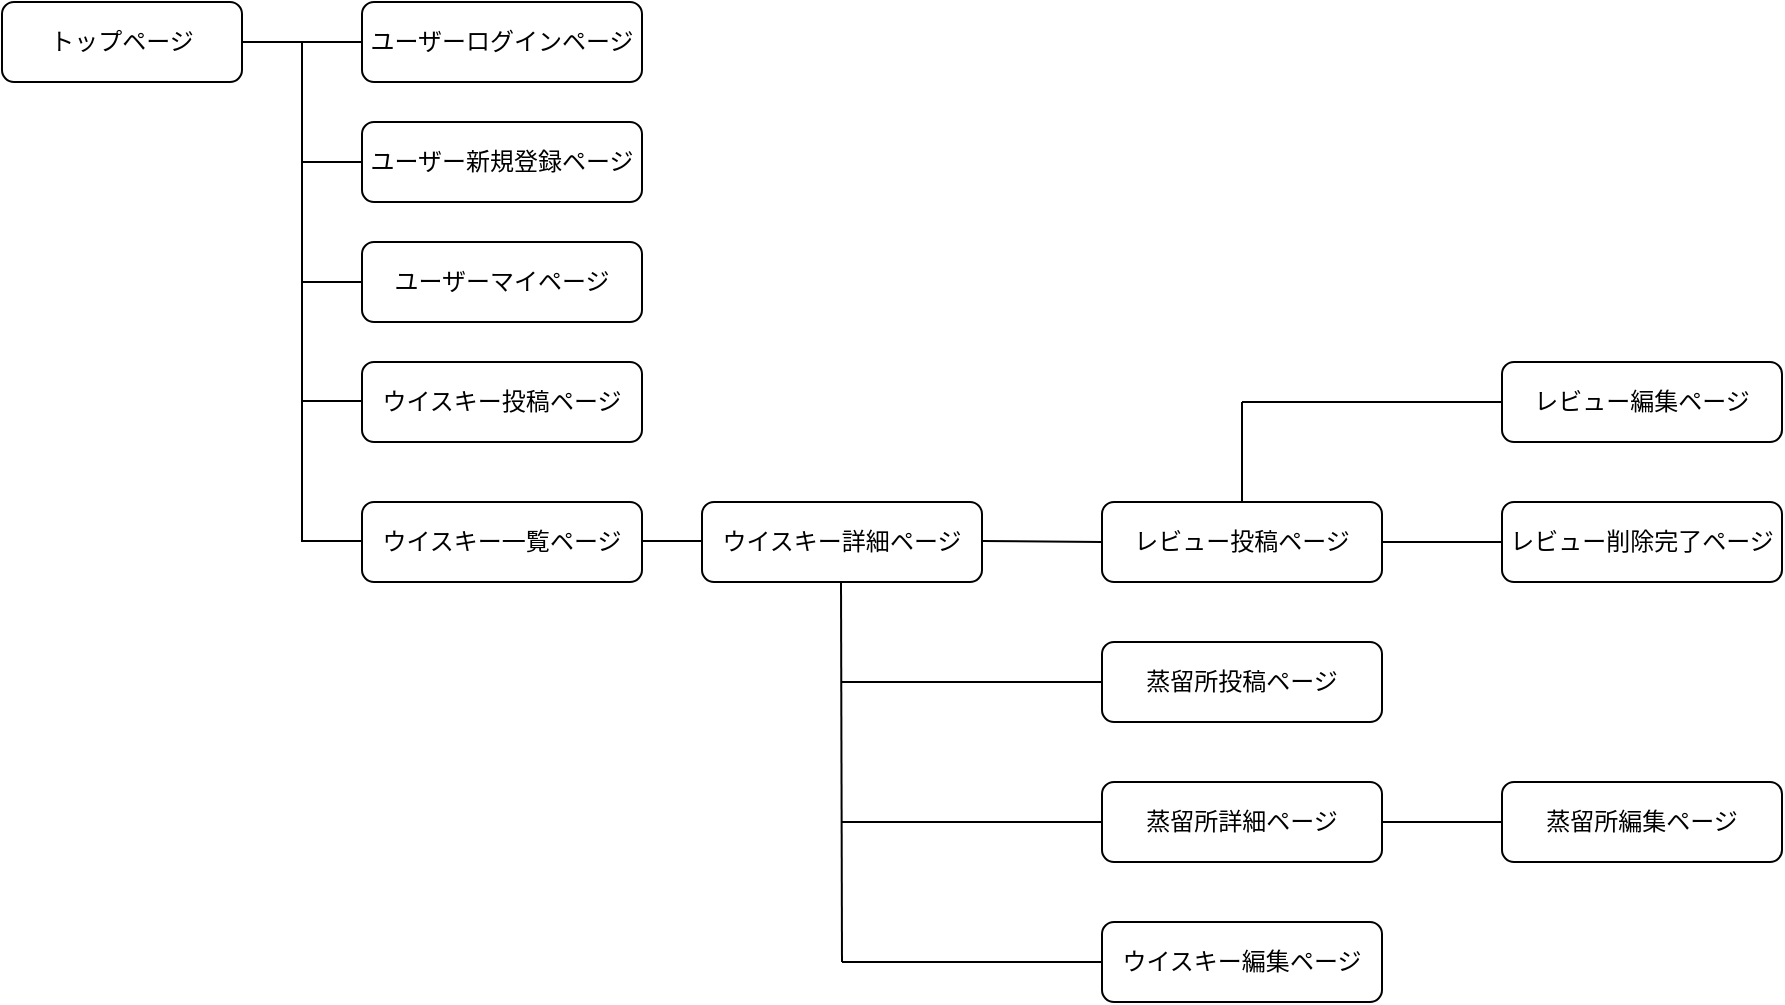 <mxfile>
    <diagram id="wUfaWXs60CfQAeDoUoGI" name="ページ1">
        <mxGraphModel dx="908" dy="612" grid="1" gridSize="10" guides="1" tooltips="1" connect="1" arrows="1" fold="1" page="1" pageScale="1" pageWidth="827" pageHeight="1169" math="0" shadow="0">
            <root>
                <mxCell id="0"/>
                <mxCell id="1" parent="0"/>
                <mxCell id="2" value="トップページ" style="rounded=1;whiteSpace=wrap;html=1;" vertex="1" parent="1">
                    <mxGeometry x="60" y="110" width="120" height="40" as="geometry"/>
                </mxCell>
                <mxCell id="4" value="ユーザーログインページ" style="rounded=1;whiteSpace=wrap;html=1;" vertex="1" parent="1">
                    <mxGeometry x="240" y="110" width="140" height="40" as="geometry"/>
                </mxCell>
                <mxCell id="5" value="" style="endArrow=none;html=1;" edge="1" parent="1">
                    <mxGeometry width="50" height="50" relative="1" as="geometry">
                        <mxPoint x="210" y="380" as="sourcePoint"/>
                        <mxPoint x="210" y="130" as="targetPoint"/>
                    </mxGeometry>
                </mxCell>
                <mxCell id="6" value="" style="endArrow=none;html=1;entryX=0;entryY=0.5;entryDx=0;entryDy=0;" edge="1" parent="1" target="4">
                    <mxGeometry width="50" height="50" relative="1" as="geometry">
                        <mxPoint x="180" y="130" as="sourcePoint"/>
                        <mxPoint x="230" y="80" as="targetPoint"/>
                    </mxGeometry>
                </mxCell>
                <mxCell id="9" value="" style="endArrow=none;html=1;" edge="1" parent="1">
                    <mxGeometry width="50" height="50" relative="1" as="geometry">
                        <mxPoint x="680" y="360" as="sourcePoint"/>
                        <mxPoint x="680" y="310" as="targetPoint"/>
                    </mxGeometry>
                </mxCell>
                <mxCell id="10" value="" style="endArrow=none;html=1;" edge="1" parent="1">
                    <mxGeometry width="50" height="50" relative="1" as="geometry">
                        <mxPoint x="750" y="380" as="sourcePoint"/>
                        <mxPoint x="810" y="380" as="targetPoint"/>
                    </mxGeometry>
                </mxCell>
                <mxCell id="12" value="" style="endArrow=none;html=1;entryX=0;entryY=0.5;entryDx=0;entryDy=0;" edge="1" parent="1" target="42">
                    <mxGeometry width="50" height="50" relative="1" as="geometry">
                        <mxPoint x="680" y="310" as="sourcePoint"/>
                        <mxPoint x="730" y="260" as="targetPoint"/>
                    </mxGeometry>
                </mxCell>
                <mxCell id="19" value="" style="endArrow=none;html=1;entryX=0;entryY=0.5;entryDx=0;entryDy=0;" edge="1" parent="1" target="22">
                    <mxGeometry width="50" height="50" relative="1" as="geometry">
                        <mxPoint x="210" y="250" as="sourcePoint"/>
                        <mxPoint x="250" y="220" as="targetPoint"/>
                    </mxGeometry>
                </mxCell>
                <mxCell id="20" value="" style="endArrow=none;html=1;" edge="1" parent="1">
                    <mxGeometry width="50" height="50" relative="1" as="geometry">
                        <mxPoint x="210" y="190" as="sourcePoint"/>
                        <mxPoint x="240" y="190" as="targetPoint"/>
                    </mxGeometry>
                </mxCell>
                <mxCell id="21" value="ユーザー新規登録ページ" style="rounded=1;whiteSpace=wrap;html=1;" vertex="1" parent="1">
                    <mxGeometry x="240" y="170" width="140" height="40" as="geometry"/>
                </mxCell>
                <mxCell id="22" value="ユーザーマイページ" style="rounded=1;whiteSpace=wrap;html=1;" vertex="1" parent="1">
                    <mxGeometry x="240" y="230" width="140" height="40" as="geometry"/>
                </mxCell>
                <mxCell id="27" value="ウイスキー投稿ページ" style="rounded=1;whiteSpace=wrap;html=1;" vertex="1" parent="1">
                    <mxGeometry x="240" y="290" width="140" height="40" as="geometry"/>
                </mxCell>
                <mxCell id="28" value="" style="endArrow=none;html=1;entryX=0;entryY=0.5;entryDx=0;entryDy=0;" edge="1" parent="1">
                    <mxGeometry width="50" height="50" relative="1" as="geometry">
                        <mxPoint x="210" y="309.5" as="sourcePoint"/>
                        <mxPoint x="240" y="309.5" as="targetPoint"/>
                    </mxGeometry>
                </mxCell>
                <mxCell id="29" value="" style="endArrow=none;html=1;" edge="1" parent="1">
                    <mxGeometry width="50" height="50" relative="1" as="geometry">
                        <mxPoint x="550" y="379.5" as="sourcePoint"/>
                        <mxPoint x="610" y="380" as="targetPoint"/>
                    </mxGeometry>
                </mxCell>
                <mxCell id="30" value="レビュー投稿ページ" style="rounded=1;whiteSpace=wrap;html=1;" vertex="1" parent="1">
                    <mxGeometry x="610" y="360" width="140" height="40" as="geometry"/>
                </mxCell>
                <mxCell id="31" value="" style="endArrow=none;html=1;" edge="1" parent="1">
                    <mxGeometry width="50" height="50" relative="1" as="geometry">
                        <mxPoint x="479.5" y="400" as="sourcePoint"/>
                        <mxPoint x="480" y="590" as="targetPoint"/>
                    </mxGeometry>
                </mxCell>
                <mxCell id="33" value="" style="endArrow=none;html=1;" edge="1" parent="1" target="34">
                    <mxGeometry width="50" height="50" relative="1" as="geometry">
                        <mxPoint x="480" y="450" as="sourcePoint"/>
                        <mxPoint x="510" y="450" as="targetPoint"/>
                    </mxGeometry>
                </mxCell>
                <mxCell id="34" value="蒸留所投稿ページ" style="rounded=1;whiteSpace=wrap;html=1;" vertex="1" parent="1">
                    <mxGeometry x="610" y="430" width="140" height="40" as="geometry"/>
                </mxCell>
                <mxCell id="35" value="ウイスキー詳細ページ" style="rounded=1;whiteSpace=wrap;html=1;" vertex="1" parent="1">
                    <mxGeometry x="410" y="360" width="140" height="40" as="geometry"/>
                </mxCell>
                <mxCell id="36" value="" style="endArrow=none;html=1;entryX=0;entryY=0.5;entryDx=0;entryDy=0;" edge="1" parent="1">
                    <mxGeometry width="50" height="50" relative="1" as="geometry">
                        <mxPoint x="380" y="379.5" as="sourcePoint"/>
                        <mxPoint x="410" y="379.5" as="targetPoint"/>
                    </mxGeometry>
                </mxCell>
                <mxCell id="37" value="" style="endArrow=none;html=1;entryX=0;entryY=0.5;entryDx=0;entryDy=0;" edge="1" parent="1" target="38">
                    <mxGeometry width="50" height="50" relative="1" as="geometry">
                        <mxPoint x="480" y="520" as="sourcePoint"/>
                        <mxPoint x="580" y="520" as="targetPoint"/>
                    </mxGeometry>
                </mxCell>
                <mxCell id="38" value="蒸留所詳細ページ" style="rounded=1;whiteSpace=wrap;html=1;" vertex="1" parent="1">
                    <mxGeometry x="610" y="500" width="140" height="40" as="geometry"/>
                </mxCell>
                <mxCell id="41" value="レビュー削除完了ページ" style="rounded=1;whiteSpace=wrap;html=1;" vertex="1" parent="1">
                    <mxGeometry x="810" y="360" width="140" height="40" as="geometry"/>
                </mxCell>
                <mxCell id="42" value="レビュー編集ページ" style="rounded=1;whiteSpace=wrap;html=1;" vertex="1" parent="1">
                    <mxGeometry x="810" y="290" width="140" height="40" as="geometry"/>
                </mxCell>
                <mxCell id="45" value="ウイスキー一覧ページ" style="rounded=1;whiteSpace=wrap;html=1;" vertex="1" parent="1">
                    <mxGeometry x="240" y="360" width="140" height="40" as="geometry"/>
                </mxCell>
                <mxCell id="46" value="" style="endArrow=none;html=1;entryX=0;entryY=0.5;entryDx=0;entryDy=0;" edge="1" parent="1">
                    <mxGeometry width="50" height="50" relative="1" as="geometry">
                        <mxPoint x="210" y="379.5" as="sourcePoint"/>
                        <mxPoint x="240" y="379.5" as="targetPoint"/>
                    </mxGeometry>
                </mxCell>
                <mxCell id="52" value="" style="endArrow=none;html=1;entryX=0;entryY=0.5;entryDx=0;entryDy=0;" edge="1" parent="1" target="53">
                    <mxGeometry width="50" height="50" relative="1" as="geometry">
                        <mxPoint x="480" y="590" as="sourcePoint"/>
                        <mxPoint x="580" y="590" as="targetPoint"/>
                    </mxGeometry>
                </mxCell>
                <mxCell id="53" value="ウイスキー編集ページ" style="rounded=1;whiteSpace=wrap;html=1;" vertex="1" parent="1">
                    <mxGeometry x="610" y="570" width="140" height="40" as="geometry"/>
                </mxCell>
                <mxCell id="55" value="" style="endArrow=none;html=1;entryX=0;entryY=0.5;entryDx=0;entryDy=0;exitX=1;exitY=0.5;exitDx=0;exitDy=0;" edge="1" parent="1" target="56" source="38">
                    <mxGeometry width="50" height="50" relative="1" as="geometry">
                        <mxPoint x="680" y="520" as="sourcePoint"/>
                        <mxPoint x="780" y="520" as="targetPoint"/>
                    </mxGeometry>
                </mxCell>
                <mxCell id="56" value="蒸留所編集ページ" style="rounded=1;whiteSpace=wrap;html=1;" vertex="1" parent="1">
                    <mxGeometry x="810" y="500" width="140" height="40" as="geometry"/>
                </mxCell>
            </root>
        </mxGraphModel>
    </diagram>
</mxfile>